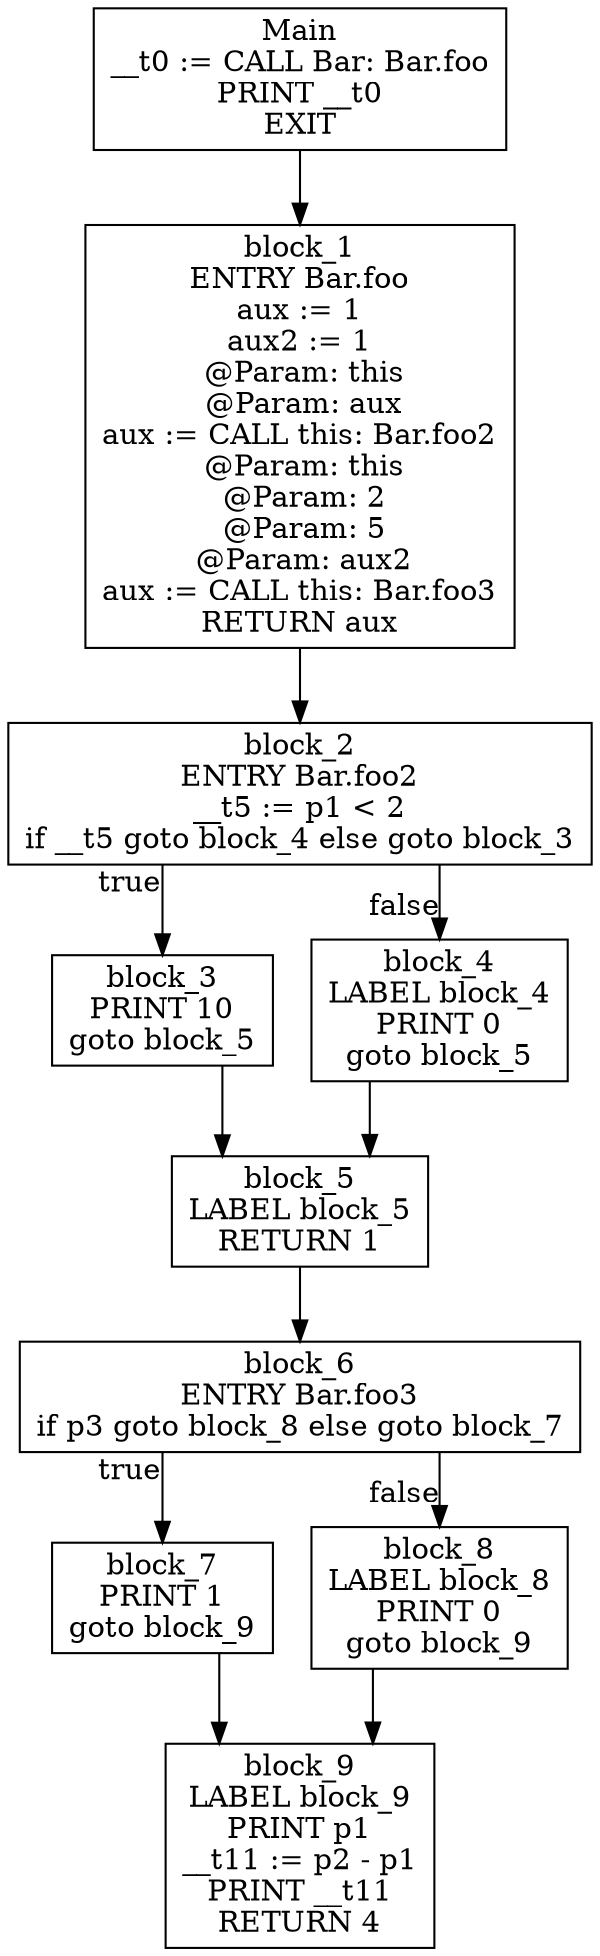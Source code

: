 digraph CFG {
graph [splines=ortho];
node [shape=box];
Main -> block_1;
Main [label="Main\n__t0 := CALL Bar: Bar.foo\nPRINT __t0\nEXIT\n"];
block_1 -> block_2;
block_1 [label="block_1\nENTRY Bar.foo\naux := 1\naux2 := 1\n @Param: this\n @Param: aux\naux := CALL this: Bar.foo2\n @Param: this\n @Param: 2\n @Param: 5\n @Param: aux2\naux := CALL this: Bar.foo3\nRETURN aux\n"];
block_2 -> block_3 [xlabel="true"];
block_2 -> block_4 [xlabel="false"];
block_2 [label="block_2\nENTRY Bar.foo2\n__t5 := p1 < 2\nif __t5 goto block_4 else goto block_3\n"];
block_3 -> block_5;
block_3 [label="block_3\nPRINT 10\ngoto block_5\n"];
block_4 -> block_5;
block_4 [label="block_4\nLABEL block_4\nPRINT 0\ngoto block_5\n"];
block_5 -> block_6;
block_5 [label="block_5\nLABEL block_5\nRETURN 1\n"];
block_6 -> block_7 [xlabel="true"];
block_6 -> block_8 [xlabel="false"];
block_6 [label="block_6\nENTRY Bar.foo3\nif p3 goto block_8 else goto block_7\n"];
block_7 -> block_9;
block_7 [label="block_7\nPRINT 1\ngoto block_9\n"];
block_8 -> block_9;
block_8 [label="block_8\nLABEL block_8\nPRINT 0\ngoto block_9\n"];
block_9 [label="block_9\nLABEL block_9\nPRINT p1\n__t11 := p2 - p1\nPRINT __t11\nRETURN 4\n"];
}
